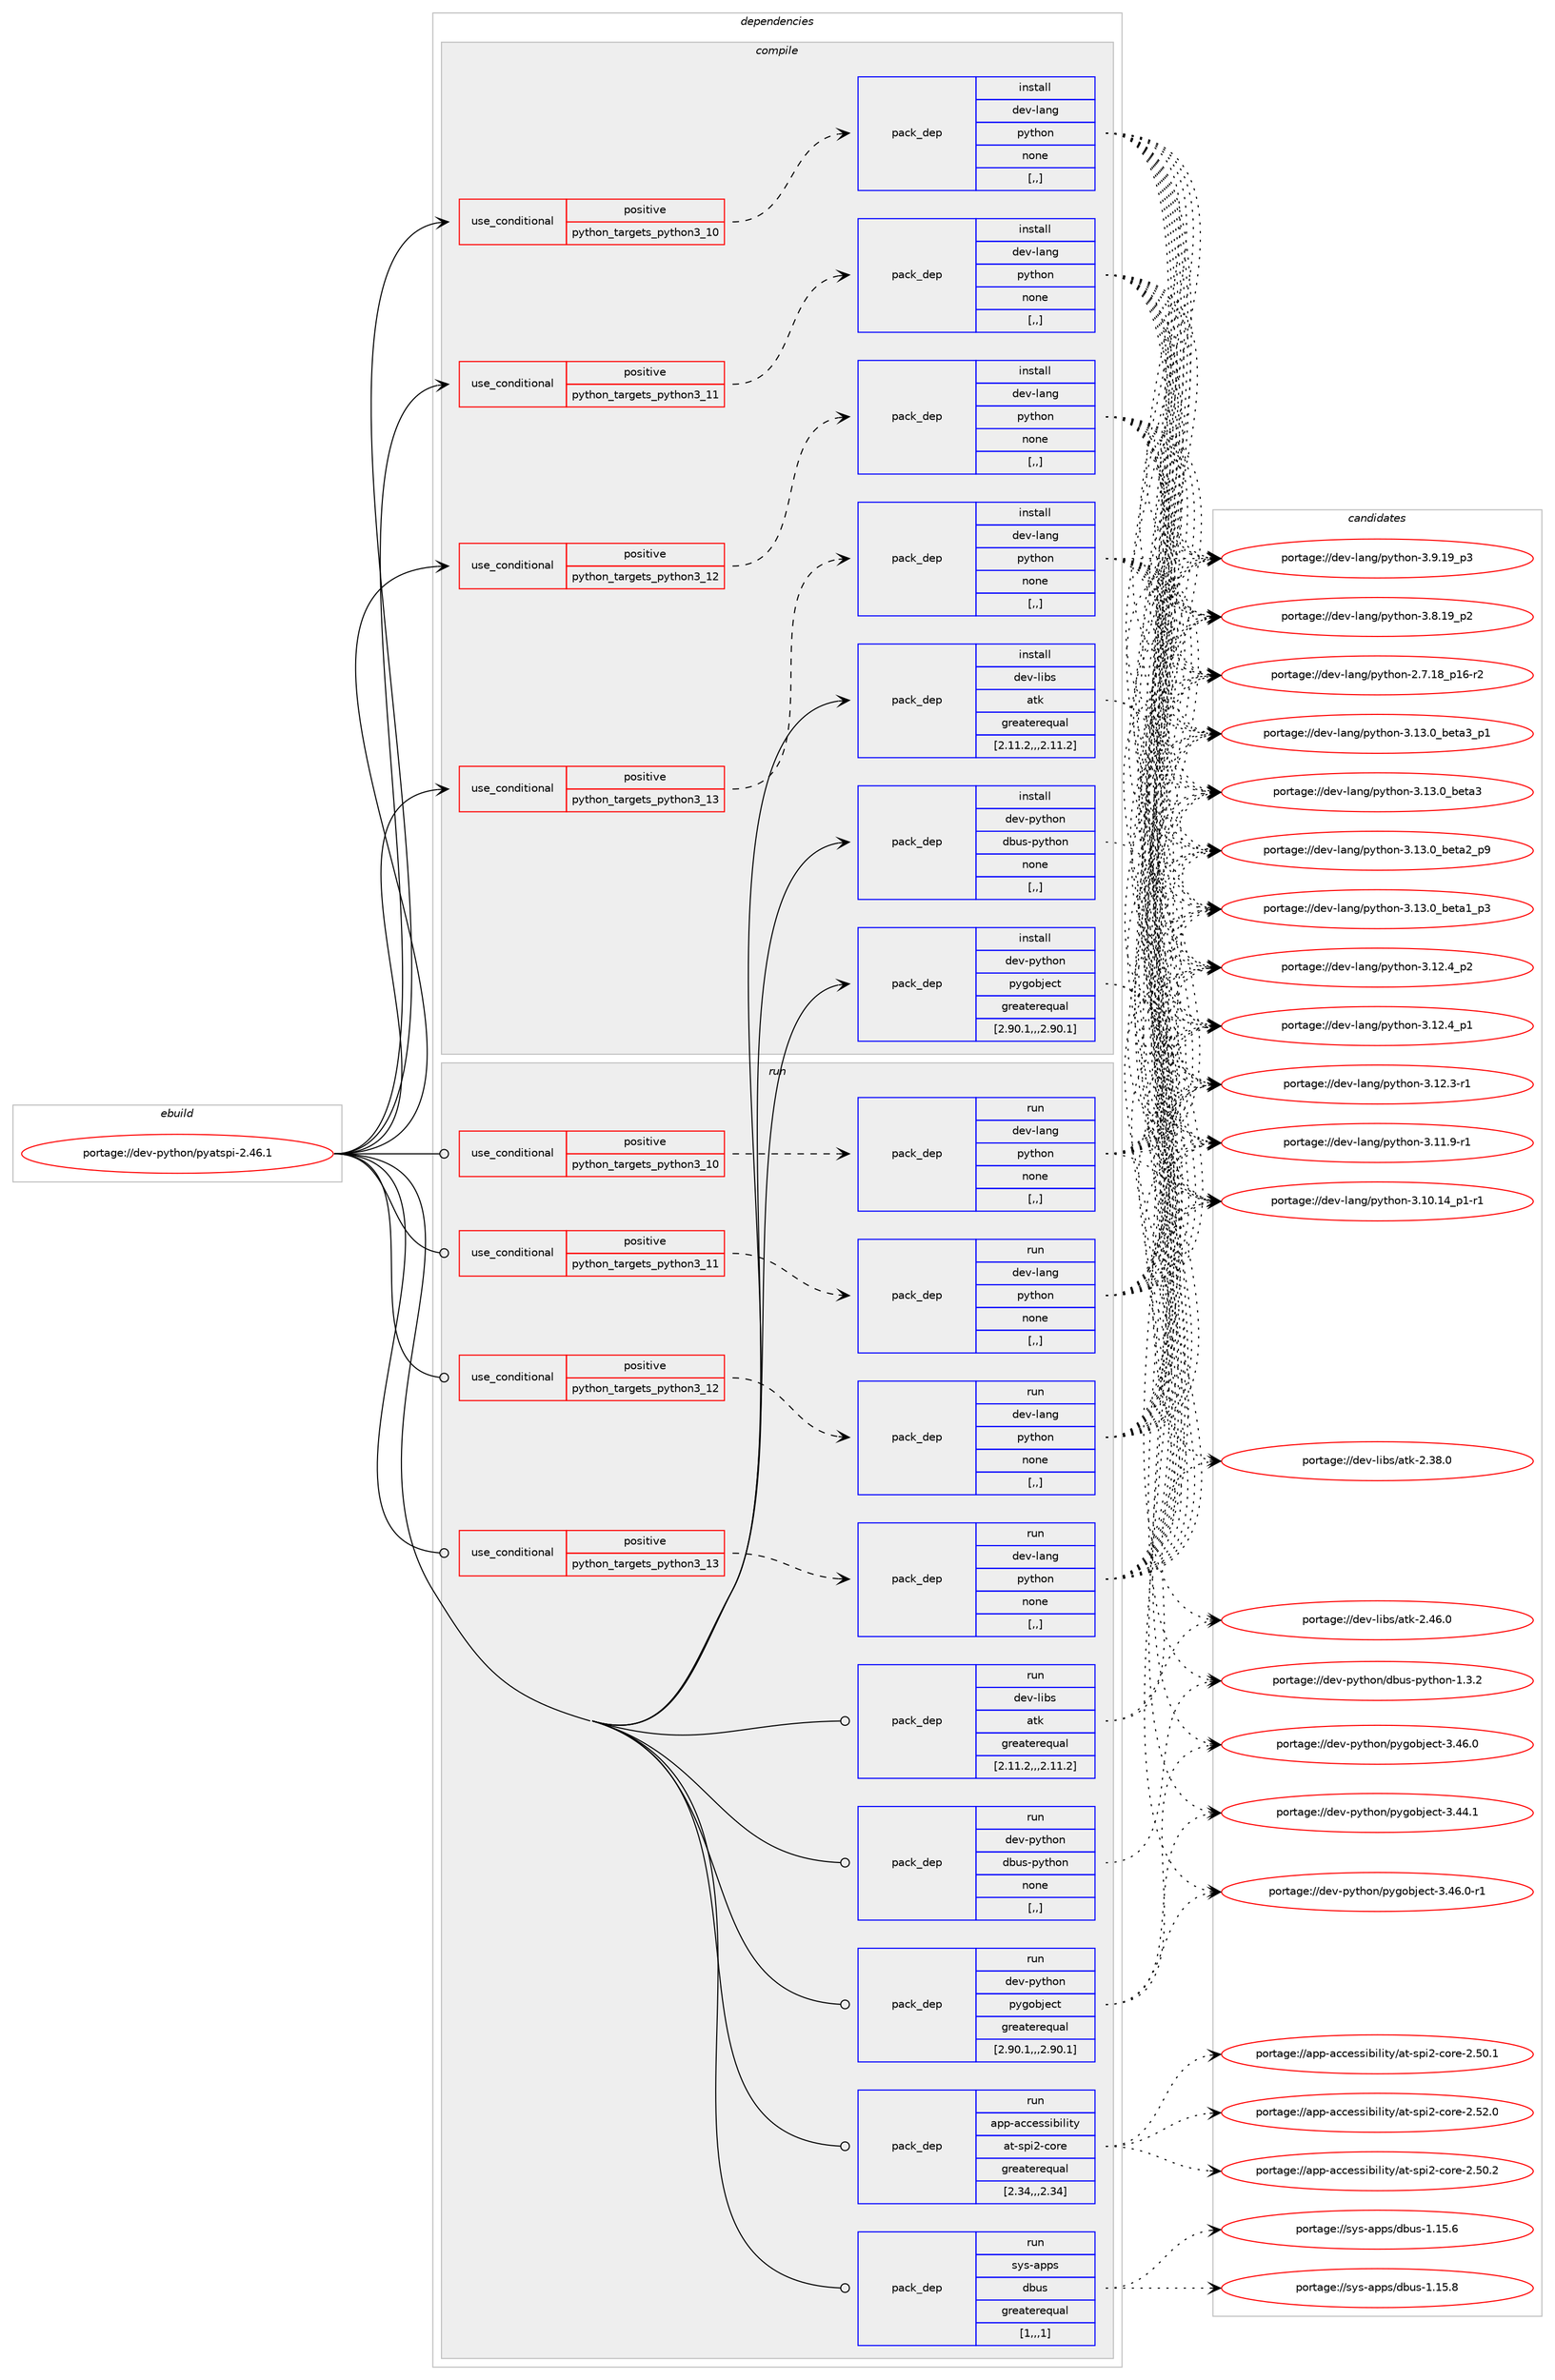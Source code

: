 digraph prolog {

# *************
# Graph options
# *************

newrank=true;
concentrate=true;
compound=true;
graph [rankdir=LR,fontname=Helvetica,fontsize=10,ranksep=1.5];#, ranksep=2.5, nodesep=0.2];
edge  [arrowhead=vee];
node  [fontname=Helvetica,fontsize=10];

# **********
# The ebuild
# **********

subgraph cluster_leftcol {
color=gray;
label=<<i>ebuild</i>>;
id [label="portage://dev-python/pyatspi-2.46.1", color=red, width=4, href="../dev-python/pyatspi-2.46.1.svg"];
}

# ****************
# The dependencies
# ****************

subgraph cluster_midcol {
color=gray;
label=<<i>dependencies</i>>;
subgraph cluster_compile {
fillcolor="#eeeeee";
style=filled;
label=<<i>compile</i>>;
subgraph cond36466 {
dependency155416 [label=<<TABLE BORDER="0" CELLBORDER="1" CELLSPACING="0" CELLPADDING="4"><TR><TD ROWSPAN="3" CELLPADDING="10">use_conditional</TD></TR><TR><TD>positive</TD></TR><TR><TD>python_targets_python3_10</TD></TR></TABLE>>, shape=none, color=red];
subgraph pack117699 {
dependency155417 [label=<<TABLE BORDER="0" CELLBORDER="1" CELLSPACING="0" CELLPADDING="4" WIDTH="220"><TR><TD ROWSPAN="6" CELLPADDING="30">pack_dep</TD></TR><TR><TD WIDTH="110">install</TD></TR><TR><TD>dev-lang</TD></TR><TR><TD>python</TD></TR><TR><TD>none</TD></TR><TR><TD>[,,]</TD></TR></TABLE>>, shape=none, color=blue];
}
dependency155416:e -> dependency155417:w [weight=20,style="dashed",arrowhead="vee"];
}
id:e -> dependency155416:w [weight=20,style="solid",arrowhead="vee"];
subgraph cond36467 {
dependency155418 [label=<<TABLE BORDER="0" CELLBORDER="1" CELLSPACING="0" CELLPADDING="4"><TR><TD ROWSPAN="3" CELLPADDING="10">use_conditional</TD></TR><TR><TD>positive</TD></TR><TR><TD>python_targets_python3_11</TD></TR></TABLE>>, shape=none, color=red];
subgraph pack117700 {
dependency155419 [label=<<TABLE BORDER="0" CELLBORDER="1" CELLSPACING="0" CELLPADDING="4" WIDTH="220"><TR><TD ROWSPAN="6" CELLPADDING="30">pack_dep</TD></TR><TR><TD WIDTH="110">install</TD></TR><TR><TD>dev-lang</TD></TR><TR><TD>python</TD></TR><TR><TD>none</TD></TR><TR><TD>[,,]</TD></TR></TABLE>>, shape=none, color=blue];
}
dependency155418:e -> dependency155419:w [weight=20,style="dashed",arrowhead="vee"];
}
id:e -> dependency155418:w [weight=20,style="solid",arrowhead="vee"];
subgraph cond36468 {
dependency155420 [label=<<TABLE BORDER="0" CELLBORDER="1" CELLSPACING="0" CELLPADDING="4"><TR><TD ROWSPAN="3" CELLPADDING="10">use_conditional</TD></TR><TR><TD>positive</TD></TR><TR><TD>python_targets_python3_12</TD></TR></TABLE>>, shape=none, color=red];
subgraph pack117701 {
dependency155421 [label=<<TABLE BORDER="0" CELLBORDER="1" CELLSPACING="0" CELLPADDING="4" WIDTH="220"><TR><TD ROWSPAN="6" CELLPADDING="30">pack_dep</TD></TR><TR><TD WIDTH="110">install</TD></TR><TR><TD>dev-lang</TD></TR><TR><TD>python</TD></TR><TR><TD>none</TD></TR><TR><TD>[,,]</TD></TR></TABLE>>, shape=none, color=blue];
}
dependency155420:e -> dependency155421:w [weight=20,style="dashed",arrowhead="vee"];
}
id:e -> dependency155420:w [weight=20,style="solid",arrowhead="vee"];
subgraph cond36469 {
dependency155422 [label=<<TABLE BORDER="0" CELLBORDER="1" CELLSPACING="0" CELLPADDING="4"><TR><TD ROWSPAN="3" CELLPADDING="10">use_conditional</TD></TR><TR><TD>positive</TD></TR><TR><TD>python_targets_python3_13</TD></TR></TABLE>>, shape=none, color=red];
subgraph pack117702 {
dependency155423 [label=<<TABLE BORDER="0" CELLBORDER="1" CELLSPACING="0" CELLPADDING="4" WIDTH="220"><TR><TD ROWSPAN="6" CELLPADDING="30">pack_dep</TD></TR><TR><TD WIDTH="110">install</TD></TR><TR><TD>dev-lang</TD></TR><TR><TD>python</TD></TR><TR><TD>none</TD></TR><TR><TD>[,,]</TD></TR></TABLE>>, shape=none, color=blue];
}
dependency155422:e -> dependency155423:w [weight=20,style="dashed",arrowhead="vee"];
}
id:e -> dependency155422:w [weight=20,style="solid",arrowhead="vee"];
subgraph pack117703 {
dependency155424 [label=<<TABLE BORDER="0" CELLBORDER="1" CELLSPACING="0" CELLPADDING="4" WIDTH="220"><TR><TD ROWSPAN="6" CELLPADDING="30">pack_dep</TD></TR><TR><TD WIDTH="110">install</TD></TR><TR><TD>dev-libs</TD></TR><TR><TD>atk</TD></TR><TR><TD>greaterequal</TD></TR><TR><TD>[2.11.2,,,2.11.2]</TD></TR></TABLE>>, shape=none, color=blue];
}
id:e -> dependency155424:w [weight=20,style="solid",arrowhead="vee"];
subgraph pack117704 {
dependency155425 [label=<<TABLE BORDER="0" CELLBORDER="1" CELLSPACING="0" CELLPADDING="4" WIDTH="220"><TR><TD ROWSPAN="6" CELLPADDING="30">pack_dep</TD></TR><TR><TD WIDTH="110">install</TD></TR><TR><TD>dev-python</TD></TR><TR><TD>dbus-python</TD></TR><TR><TD>none</TD></TR><TR><TD>[,,]</TD></TR></TABLE>>, shape=none, color=blue];
}
id:e -> dependency155425:w [weight=20,style="solid",arrowhead="vee"];
subgraph pack117705 {
dependency155426 [label=<<TABLE BORDER="0" CELLBORDER="1" CELLSPACING="0" CELLPADDING="4" WIDTH="220"><TR><TD ROWSPAN="6" CELLPADDING="30">pack_dep</TD></TR><TR><TD WIDTH="110">install</TD></TR><TR><TD>dev-python</TD></TR><TR><TD>pygobject</TD></TR><TR><TD>greaterequal</TD></TR><TR><TD>[2.90.1,,,2.90.1]</TD></TR></TABLE>>, shape=none, color=blue];
}
id:e -> dependency155426:w [weight=20,style="solid",arrowhead="vee"];
}
subgraph cluster_compileandrun {
fillcolor="#eeeeee";
style=filled;
label=<<i>compile and run</i>>;
}
subgraph cluster_run {
fillcolor="#eeeeee";
style=filled;
label=<<i>run</i>>;
subgraph cond36470 {
dependency155427 [label=<<TABLE BORDER="0" CELLBORDER="1" CELLSPACING="0" CELLPADDING="4"><TR><TD ROWSPAN="3" CELLPADDING="10">use_conditional</TD></TR><TR><TD>positive</TD></TR><TR><TD>python_targets_python3_10</TD></TR></TABLE>>, shape=none, color=red];
subgraph pack117706 {
dependency155428 [label=<<TABLE BORDER="0" CELLBORDER="1" CELLSPACING="0" CELLPADDING="4" WIDTH="220"><TR><TD ROWSPAN="6" CELLPADDING="30">pack_dep</TD></TR><TR><TD WIDTH="110">run</TD></TR><TR><TD>dev-lang</TD></TR><TR><TD>python</TD></TR><TR><TD>none</TD></TR><TR><TD>[,,]</TD></TR></TABLE>>, shape=none, color=blue];
}
dependency155427:e -> dependency155428:w [weight=20,style="dashed",arrowhead="vee"];
}
id:e -> dependency155427:w [weight=20,style="solid",arrowhead="odot"];
subgraph cond36471 {
dependency155429 [label=<<TABLE BORDER="0" CELLBORDER="1" CELLSPACING="0" CELLPADDING="4"><TR><TD ROWSPAN="3" CELLPADDING="10">use_conditional</TD></TR><TR><TD>positive</TD></TR><TR><TD>python_targets_python3_11</TD></TR></TABLE>>, shape=none, color=red];
subgraph pack117707 {
dependency155430 [label=<<TABLE BORDER="0" CELLBORDER="1" CELLSPACING="0" CELLPADDING="4" WIDTH="220"><TR><TD ROWSPAN="6" CELLPADDING="30">pack_dep</TD></TR><TR><TD WIDTH="110">run</TD></TR><TR><TD>dev-lang</TD></TR><TR><TD>python</TD></TR><TR><TD>none</TD></TR><TR><TD>[,,]</TD></TR></TABLE>>, shape=none, color=blue];
}
dependency155429:e -> dependency155430:w [weight=20,style="dashed",arrowhead="vee"];
}
id:e -> dependency155429:w [weight=20,style="solid",arrowhead="odot"];
subgraph cond36472 {
dependency155431 [label=<<TABLE BORDER="0" CELLBORDER="1" CELLSPACING="0" CELLPADDING="4"><TR><TD ROWSPAN="3" CELLPADDING="10">use_conditional</TD></TR><TR><TD>positive</TD></TR><TR><TD>python_targets_python3_12</TD></TR></TABLE>>, shape=none, color=red];
subgraph pack117708 {
dependency155432 [label=<<TABLE BORDER="0" CELLBORDER="1" CELLSPACING="0" CELLPADDING="4" WIDTH="220"><TR><TD ROWSPAN="6" CELLPADDING="30">pack_dep</TD></TR><TR><TD WIDTH="110">run</TD></TR><TR><TD>dev-lang</TD></TR><TR><TD>python</TD></TR><TR><TD>none</TD></TR><TR><TD>[,,]</TD></TR></TABLE>>, shape=none, color=blue];
}
dependency155431:e -> dependency155432:w [weight=20,style="dashed",arrowhead="vee"];
}
id:e -> dependency155431:w [weight=20,style="solid",arrowhead="odot"];
subgraph cond36473 {
dependency155433 [label=<<TABLE BORDER="0" CELLBORDER="1" CELLSPACING="0" CELLPADDING="4"><TR><TD ROWSPAN="3" CELLPADDING="10">use_conditional</TD></TR><TR><TD>positive</TD></TR><TR><TD>python_targets_python3_13</TD></TR></TABLE>>, shape=none, color=red];
subgraph pack117709 {
dependency155434 [label=<<TABLE BORDER="0" CELLBORDER="1" CELLSPACING="0" CELLPADDING="4" WIDTH="220"><TR><TD ROWSPAN="6" CELLPADDING="30">pack_dep</TD></TR><TR><TD WIDTH="110">run</TD></TR><TR><TD>dev-lang</TD></TR><TR><TD>python</TD></TR><TR><TD>none</TD></TR><TR><TD>[,,]</TD></TR></TABLE>>, shape=none, color=blue];
}
dependency155433:e -> dependency155434:w [weight=20,style="dashed",arrowhead="vee"];
}
id:e -> dependency155433:w [weight=20,style="solid",arrowhead="odot"];
subgraph pack117710 {
dependency155435 [label=<<TABLE BORDER="0" CELLBORDER="1" CELLSPACING="0" CELLPADDING="4" WIDTH="220"><TR><TD ROWSPAN="6" CELLPADDING="30">pack_dep</TD></TR><TR><TD WIDTH="110">run</TD></TR><TR><TD>app-accessibility</TD></TR><TR><TD>at-spi2-core</TD></TR><TR><TD>greaterequal</TD></TR><TR><TD>[2.34,,,2.34]</TD></TR></TABLE>>, shape=none, color=blue];
}
id:e -> dependency155435:w [weight=20,style="solid",arrowhead="odot"];
subgraph pack117711 {
dependency155436 [label=<<TABLE BORDER="0" CELLBORDER="1" CELLSPACING="0" CELLPADDING="4" WIDTH="220"><TR><TD ROWSPAN="6" CELLPADDING="30">pack_dep</TD></TR><TR><TD WIDTH="110">run</TD></TR><TR><TD>dev-libs</TD></TR><TR><TD>atk</TD></TR><TR><TD>greaterequal</TD></TR><TR><TD>[2.11.2,,,2.11.2]</TD></TR></TABLE>>, shape=none, color=blue];
}
id:e -> dependency155436:w [weight=20,style="solid",arrowhead="odot"];
subgraph pack117712 {
dependency155437 [label=<<TABLE BORDER="0" CELLBORDER="1" CELLSPACING="0" CELLPADDING="4" WIDTH="220"><TR><TD ROWSPAN="6" CELLPADDING="30">pack_dep</TD></TR><TR><TD WIDTH="110">run</TD></TR><TR><TD>dev-python</TD></TR><TR><TD>dbus-python</TD></TR><TR><TD>none</TD></TR><TR><TD>[,,]</TD></TR></TABLE>>, shape=none, color=blue];
}
id:e -> dependency155437:w [weight=20,style="solid",arrowhead="odot"];
subgraph pack117713 {
dependency155438 [label=<<TABLE BORDER="0" CELLBORDER="1" CELLSPACING="0" CELLPADDING="4" WIDTH="220"><TR><TD ROWSPAN="6" CELLPADDING="30">pack_dep</TD></TR><TR><TD WIDTH="110">run</TD></TR><TR><TD>dev-python</TD></TR><TR><TD>pygobject</TD></TR><TR><TD>greaterequal</TD></TR><TR><TD>[2.90.1,,,2.90.1]</TD></TR></TABLE>>, shape=none, color=blue];
}
id:e -> dependency155438:w [weight=20,style="solid",arrowhead="odot"];
subgraph pack117714 {
dependency155439 [label=<<TABLE BORDER="0" CELLBORDER="1" CELLSPACING="0" CELLPADDING="4" WIDTH="220"><TR><TD ROWSPAN="6" CELLPADDING="30">pack_dep</TD></TR><TR><TD WIDTH="110">run</TD></TR><TR><TD>sys-apps</TD></TR><TR><TD>dbus</TD></TR><TR><TD>greaterequal</TD></TR><TR><TD>[1,,,1]</TD></TR></TABLE>>, shape=none, color=blue];
}
id:e -> dependency155439:w [weight=20,style="solid",arrowhead="odot"];
}
}

# **************
# The candidates
# **************

subgraph cluster_choices {
rank=same;
color=gray;
label=<<i>candidates</i>>;

subgraph choice117699 {
color=black;
nodesep=1;
choice10010111845108971101034711212111610411111045514649514648959810111697519511249 [label="portage://dev-lang/python-3.13.0_beta3_p1", color=red, width=4,href="../dev-lang/python-3.13.0_beta3_p1.svg"];
choice1001011184510897110103471121211161041111104551464951464895981011169751 [label="portage://dev-lang/python-3.13.0_beta3", color=red, width=4,href="../dev-lang/python-3.13.0_beta3.svg"];
choice10010111845108971101034711212111610411111045514649514648959810111697509511257 [label="portage://dev-lang/python-3.13.0_beta2_p9", color=red, width=4,href="../dev-lang/python-3.13.0_beta2_p9.svg"];
choice10010111845108971101034711212111610411111045514649514648959810111697499511251 [label="portage://dev-lang/python-3.13.0_beta1_p3", color=red, width=4,href="../dev-lang/python-3.13.0_beta1_p3.svg"];
choice100101118451089711010347112121116104111110455146495046529511250 [label="portage://dev-lang/python-3.12.4_p2", color=red, width=4,href="../dev-lang/python-3.12.4_p2.svg"];
choice100101118451089711010347112121116104111110455146495046529511249 [label="portage://dev-lang/python-3.12.4_p1", color=red, width=4,href="../dev-lang/python-3.12.4_p1.svg"];
choice100101118451089711010347112121116104111110455146495046514511449 [label="portage://dev-lang/python-3.12.3-r1", color=red, width=4,href="../dev-lang/python-3.12.3-r1.svg"];
choice100101118451089711010347112121116104111110455146494946574511449 [label="portage://dev-lang/python-3.11.9-r1", color=red, width=4,href="../dev-lang/python-3.11.9-r1.svg"];
choice100101118451089711010347112121116104111110455146494846495295112494511449 [label="portage://dev-lang/python-3.10.14_p1-r1", color=red, width=4,href="../dev-lang/python-3.10.14_p1-r1.svg"];
choice100101118451089711010347112121116104111110455146574649579511251 [label="portage://dev-lang/python-3.9.19_p3", color=red, width=4,href="../dev-lang/python-3.9.19_p3.svg"];
choice100101118451089711010347112121116104111110455146564649579511250 [label="portage://dev-lang/python-3.8.19_p2", color=red, width=4,href="../dev-lang/python-3.8.19_p2.svg"];
choice100101118451089711010347112121116104111110455046554649569511249544511450 [label="portage://dev-lang/python-2.7.18_p16-r2", color=red, width=4,href="../dev-lang/python-2.7.18_p16-r2.svg"];
dependency155417:e -> choice10010111845108971101034711212111610411111045514649514648959810111697519511249:w [style=dotted,weight="100"];
dependency155417:e -> choice1001011184510897110103471121211161041111104551464951464895981011169751:w [style=dotted,weight="100"];
dependency155417:e -> choice10010111845108971101034711212111610411111045514649514648959810111697509511257:w [style=dotted,weight="100"];
dependency155417:e -> choice10010111845108971101034711212111610411111045514649514648959810111697499511251:w [style=dotted,weight="100"];
dependency155417:e -> choice100101118451089711010347112121116104111110455146495046529511250:w [style=dotted,weight="100"];
dependency155417:e -> choice100101118451089711010347112121116104111110455146495046529511249:w [style=dotted,weight="100"];
dependency155417:e -> choice100101118451089711010347112121116104111110455146495046514511449:w [style=dotted,weight="100"];
dependency155417:e -> choice100101118451089711010347112121116104111110455146494946574511449:w [style=dotted,weight="100"];
dependency155417:e -> choice100101118451089711010347112121116104111110455146494846495295112494511449:w [style=dotted,weight="100"];
dependency155417:e -> choice100101118451089711010347112121116104111110455146574649579511251:w [style=dotted,weight="100"];
dependency155417:e -> choice100101118451089711010347112121116104111110455146564649579511250:w [style=dotted,weight="100"];
dependency155417:e -> choice100101118451089711010347112121116104111110455046554649569511249544511450:w [style=dotted,weight="100"];
}
subgraph choice117700 {
color=black;
nodesep=1;
choice10010111845108971101034711212111610411111045514649514648959810111697519511249 [label="portage://dev-lang/python-3.13.0_beta3_p1", color=red, width=4,href="../dev-lang/python-3.13.0_beta3_p1.svg"];
choice1001011184510897110103471121211161041111104551464951464895981011169751 [label="portage://dev-lang/python-3.13.0_beta3", color=red, width=4,href="../dev-lang/python-3.13.0_beta3.svg"];
choice10010111845108971101034711212111610411111045514649514648959810111697509511257 [label="portage://dev-lang/python-3.13.0_beta2_p9", color=red, width=4,href="../dev-lang/python-3.13.0_beta2_p9.svg"];
choice10010111845108971101034711212111610411111045514649514648959810111697499511251 [label="portage://dev-lang/python-3.13.0_beta1_p3", color=red, width=4,href="../dev-lang/python-3.13.0_beta1_p3.svg"];
choice100101118451089711010347112121116104111110455146495046529511250 [label="portage://dev-lang/python-3.12.4_p2", color=red, width=4,href="../dev-lang/python-3.12.4_p2.svg"];
choice100101118451089711010347112121116104111110455146495046529511249 [label="portage://dev-lang/python-3.12.4_p1", color=red, width=4,href="../dev-lang/python-3.12.4_p1.svg"];
choice100101118451089711010347112121116104111110455146495046514511449 [label="portage://dev-lang/python-3.12.3-r1", color=red, width=4,href="../dev-lang/python-3.12.3-r1.svg"];
choice100101118451089711010347112121116104111110455146494946574511449 [label="portage://dev-lang/python-3.11.9-r1", color=red, width=4,href="../dev-lang/python-3.11.9-r1.svg"];
choice100101118451089711010347112121116104111110455146494846495295112494511449 [label="portage://dev-lang/python-3.10.14_p1-r1", color=red, width=4,href="../dev-lang/python-3.10.14_p1-r1.svg"];
choice100101118451089711010347112121116104111110455146574649579511251 [label="portage://dev-lang/python-3.9.19_p3", color=red, width=4,href="../dev-lang/python-3.9.19_p3.svg"];
choice100101118451089711010347112121116104111110455146564649579511250 [label="portage://dev-lang/python-3.8.19_p2", color=red, width=4,href="../dev-lang/python-3.8.19_p2.svg"];
choice100101118451089711010347112121116104111110455046554649569511249544511450 [label="portage://dev-lang/python-2.7.18_p16-r2", color=red, width=4,href="../dev-lang/python-2.7.18_p16-r2.svg"];
dependency155419:e -> choice10010111845108971101034711212111610411111045514649514648959810111697519511249:w [style=dotted,weight="100"];
dependency155419:e -> choice1001011184510897110103471121211161041111104551464951464895981011169751:w [style=dotted,weight="100"];
dependency155419:e -> choice10010111845108971101034711212111610411111045514649514648959810111697509511257:w [style=dotted,weight="100"];
dependency155419:e -> choice10010111845108971101034711212111610411111045514649514648959810111697499511251:w [style=dotted,weight="100"];
dependency155419:e -> choice100101118451089711010347112121116104111110455146495046529511250:w [style=dotted,weight="100"];
dependency155419:e -> choice100101118451089711010347112121116104111110455146495046529511249:w [style=dotted,weight="100"];
dependency155419:e -> choice100101118451089711010347112121116104111110455146495046514511449:w [style=dotted,weight="100"];
dependency155419:e -> choice100101118451089711010347112121116104111110455146494946574511449:w [style=dotted,weight="100"];
dependency155419:e -> choice100101118451089711010347112121116104111110455146494846495295112494511449:w [style=dotted,weight="100"];
dependency155419:e -> choice100101118451089711010347112121116104111110455146574649579511251:w [style=dotted,weight="100"];
dependency155419:e -> choice100101118451089711010347112121116104111110455146564649579511250:w [style=dotted,weight="100"];
dependency155419:e -> choice100101118451089711010347112121116104111110455046554649569511249544511450:w [style=dotted,weight="100"];
}
subgraph choice117701 {
color=black;
nodesep=1;
choice10010111845108971101034711212111610411111045514649514648959810111697519511249 [label="portage://dev-lang/python-3.13.0_beta3_p1", color=red, width=4,href="../dev-lang/python-3.13.0_beta3_p1.svg"];
choice1001011184510897110103471121211161041111104551464951464895981011169751 [label="portage://dev-lang/python-3.13.0_beta3", color=red, width=4,href="../dev-lang/python-3.13.0_beta3.svg"];
choice10010111845108971101034711212111610411111045514649514648959810111697509511257 [label="portage://dev-lang/python-3.13.0_beta2_p9", color=red, width=4,href="../dev-lang/python-3.13.0_beta2_p9.svg"];
choice10010111845108971101034711212111610411111045514649514648959810111697499511251 [label="portage://dev-lang/python-3.13.0_beta1_p3", color=red, width=4,href="../dev-lang/python-3.13.0_beta1_p3.svg"];
choice100101118451089711010347112121116104111110455146495046529511250 [label="portage://dev-lang/python-3.12.4_p2", color=red, width=4,href="../dev-lang/python-3.12.4_p2.svg"];
choice100101118451089711010347112121116104111110455146495046529511249 [label="portage://dev-lang/python-3.12.4_p1", color=red, width=4,href="../dev-lang/python-3.12.4_p1.svg"];
choice100101118451089711010347112121116104111110455146495046514511449 [label="portage://dev-lang/python-3.12.3-r1", color=red, width=4,href="../dev-lang/python-3.12.3-r1.svg"];
choice100101118451089711010347112121116104111110455146494946574511449 [label="portage://dev-lang/python-3.11.9-r1", color=red, width=4,href="../dev-lang/python-3.11.9-r1.svg"];
choice100101118451089711010347112121116104111110455146494846495295112494511449 [label="portage://dev-lang/python-3.10.14_p1-r1", color=red, width=4,href="../dev-lang/python-3.10.14_p1-r1.svg"];
choice100101118451089711010347112121116104111110455146574649579511251 [label="portage://dev-lang/python-3.9.19_p3", color=red, width=4,href="../dev-lang/python-3.9.19_p3.svg"];
choice100101118451089711010347112121116104111110455146564649579511250 [label="portage://dev-lang/python-3.8.19_p2", color=red, width=4,href="../dev-lang/python-3.8.19_p2.svg"];
choice100101118451089711010347112121116104111110455046554649569511249544511450 [label="portage://dev-lang/python-2.7.18_p16-r2", color=red, width=4,href="../dev-lang/python-2.7.18_p16-r2.svg"];
dependency155421:e -> choice10010111845108971101034711212111610411111045514649514648959810111697519511249:w [style=dotted,weight="100"];
dependency155421:e -> choice1001011184510897110103471121211161041111104551464951464895981011169751:w [style=dotted,weight="100"];
dependency155421:e -> choice10010111845108971101034711212111610411111045514649514648959810111697509511257:w [style=dotted,weight="100"];
dependency155421:e -> choice10010111845108971101034711212111610411111045514649514648959810111697499511251:w [style=dotted,weight="100"];
dependency155421:e -> choice100101118451089711010347112121116104111110455146495046529511250:w [style=dotted,weight="100"];
dependency155421:e -> choice100101118451089711010347112121116104111110455146495046529511249:w [style=dotted,weight="100"];
dependency155421:e -> choice100101118451089711010347112121116104111110455146495046514511449:w [style=dotted,weight="100"];
dependency155421:e -> choice100101118451089711010347112121116104111110455146494946574511449:w [style=dotted,weight="100"];
dependency155421:e -> choice100101118451089711010347112121116104111110455146494846495295112494511449:w [style=dotted,weight="100"];
dependency155421:e -> choice100101118451089711010347112121116104111110455146574649579511251:w [style=dotted,weight="100"];
dependency155421:e -> choice100101118451089711010347112121116104111110455146564649579511250:w [style=dotted,weight="100"];
dependency155421:e -> choice100101118451089711010347112121116104111110455046554649569511249544511450:w [style=dotted,weight="100"];
}
subgraph choice117702 {
color=black;
nodesep=1;
choice10010111845108971101034711212111610411111045514649514648959810111697519511249 [label="portage://dev-lang/python-3.13.0_beta3_p1", color=red, width=4,href="../dev-lang/python-3.13.0_beta3_p1.svg"];
choice1001011184510897110103471121211161041111104551464951464895981011169751 [label="portage://dev-lang/python-3.13.0_beta3", color=red, width=4,href="../dev-lang/python-3.13.0_beta3.svg"];
choice10010111845108971101034711212111610411111045514649514648959810111697509511257 [label="portage://dev-lang/python-3.13.0_beta2_p9", color=red, width=4,href="../dev-lang/python-3.13.0_beta2_p9.svg"];
choice10010111845108971101034711212111610411111045514649514648959810111697499511251 [label="portage://dev-lang/python-3.13.0_beta1_p3", color=red, width=4,href="../dev-lang/python-3.13.0_beta1_p3.svg"];
choice100101118451089711010347112121116104111110455146495046529511250 [label="portage://dev-lang/python-3.12.4_p2", color=red, width=4,href="../dev-lang/python-3.12.4_p2.svg"];
choice100101118451089711010347112121116104111110455146495046529511249 [label="portage://dev-lang/python-3.12.4_p1", color=red, width=4,href="../dev-lang/python-3.12.4_p1.svg"];
choice100101118451089711010347112121116104111110455146495046514511449 [label="portage://dev-lang/python-3.12.3-r1", color=red, width=4,href="../dev-lang/python-3.12.3-r1.svg"];
choice100101118451089711010347112121116104111110455146494946574511449 [label="portage://dev-lang/python-3.11.9-r1", color=red, width=4,href="../dev-lang/python-3.11.9-r1.svg"];
choice100101118451089711010347112121116104111110455146494846495295112494511449 [label="portage://dev-lang/python-3.10.14_p1-r1", color=red, width=4,href="../dev-lang/python-3.10.14_p1-r1.svg"];
choice100101118451089711010347112121116104111110455146574649579511251 [label="portage://dev-lang/python-3.9.19_p3", color=red, width=4,href="../dev-lang/python-3.9.19_p3.svg"];
choice100101118451089711010347112121116104111110455146564649579511250 [label="portage://dev-lang/python-3.8.19_p2", color=red, width=4,href="../dev-lang/python-3.8.19_p2.svg"];
choice100101118451089711010347112121116104111110455046554649569511249544511450 [label="portage://dev-lang/python-2.7.18_p16-r2", color=red, width=4,href="../dev-lang/python-2.7.18_p16-r2.svg"];
dependency155423:e -> choice10010111845108971101034711212111610411111045514649514648959810111697519511249:w [style=dotted,weight="100"];
dependency155423:e -> choice1001011184510897110103471121211161041111104551464951464895981011169751:w [style=dotted,weight="100"];
dependency155423:e -> choice10010111845108971101034711212111610411111045514649514648959810111697509511257:w [style=dotted,weight="100"];
dependency155423:e -> choice10010111845108971101034711212111610411111045514649514648959810111697499511251:w [style=dotted,weight="100"];
dependency155423:e -> choice100101118451089711010347112121116104111110455146495046529511250:w [style=dotted,weight="100"];
dependency155423:e -> choice100101118451089711010347112121116104111110455146495046529511249:w [style=dotted,weight="100"];
dependency155423:e -> choice100101118451089711010347112121116104111110455146495046514511449:w [style=dotted,weight="100"];
dependency155423:e -> choice100101118451089711010347112121116104111110455146494946574511449:w [style=dotted,weight="100"];
dependency155423:e -> choice100101118451089711010347112121116104111110455146494846495295112494511449:w [style=dotted,weight="100"];
dependency155423:e -> choice100101118451089711010347112121116104111110455146574649579511251:w [style=dotted,weight="100"];
dependency155423:e -> choice100101118451089711010347112121116104111110455146564649579511250:w [style=dotted,weight="100"];
dependency155423:e -> choice100101118451089711010347112121116104111110455046554649569511249544511450:w [style=dotted,weight="100"];
}
subgraph choice117703 {
color=black;
nodesep=1;
choice1001011184510810598115479711610745504652544648 [label="portage://dev-libs/atk-2.46.0", color=red, width=4,href="../dev-libs/atk-2.46.0.svg"];
choice1001011184510810598115479711610745504651564648 [label="portage://dev-libs/atk-2.38.0", color=red, width=4,href="../dev-libs/atk-2.38.0.svg"];
dependency155424:e -> choice1001011184510810598115479711610745504652544648:w [style=dotted,weight="100"];
dependency155424:e -> choice1001011184510810598115479711610745504651564648:w [style=dotted,weight="100"];
}
subgraph choice117704 {
color=black;
nodesep=1;
choice10010111845112121116104111110471009811711545112121116104111110454946514650 [label="portage://dev-python/dbus-python-1.3.2", color=red, width=4,href="../dev-python/dbus-python-1.3.2.svg"];
dependency155425:e -> choice10010111845112121116104111110471009811711545112121116104111110454946514650:w [style=dotted,weight="100"];
}
subgraph choice117705 {
color=black;
nodesep=1;
choice10010111845112121116104111110471121211031119810610199116455146525446484511449 [label="portage://dev-python/pygobject-3.46.0-r1", color=red, width=4,href="../dev-python/pygobject-3.46.0-r1.svg"];
choice1001011184511212111610411111047112121103111981061019911645514652544648 [label="portage://dev-python/pygobject-3.46.0", color=red, width=4,href="../dev-python/pygobject-3.46.0.svg"];
choice1001011184511212111610411111047112121103111981061019911645514652524649 [label="portage://dev-python/pygobject-3.44.1", color=red, width=4,href="../dev-python/pygobject-3.44.1.svg"];
dependency155426:e -> choice10010111845112121116104111110471121211031119810610199116455146525446484511449:w [style=dotted,weight="100"];
dependency155426:e -> choice1001011184511212111610411111047112121103111981061019911645514652544648:w [style=dotted,weight="100"];
dependency155426:e -> choice1001011184511212111610411111047112121103111981061019911645514652524649:w [style=dotted,weight="100"];
}
subgraph choice117706 {
color=black;
nodesep=1;
choice10010111845108971101034711212111610411111045514649514648959810111697519511249 [label="portage://dev-lang/python-3.13.0_beta3_p1", color=red, width=4,href="../dev-lang/python-3.13.0_beta3_p1.svg"];
choice1001011184510897110103471121211161041111104551464951464895981011169751 [label="portage://dev-lang/python-3.13.0_beta3", color=red, width=4,href="../dev-lang/python-3.13.0_beta3.svg"];
choice10010111845108971101034711212111610411111045514649514648959810111697509511257 [label="portage://dev-lang/python-3.13.0_beta2_p9", color=red, width=4,href="../dev-lang/python-3.13.0_beta2_p9.svg"];
choice10010111845108971101034711212111610411111045514649514648959810111697499511251 [label="portage://dev-lang/python-3.13.0_beta1_p3", color=red, width=4,href="../dev-lang/python-3.13.0_beta1_p3.svg"];
choice100101118451089711010347112121116104111110455146495046529511250 [label="portage://dev-lang/python-3.12.4_p2", color=red, width=4,href="../dev-lang/python-3.12.4_p2.svg"];
choice100101118451089711010347112121116104111110455146495046529511249 [label="portage://dev-lang/python-3.12.4_p1", color=red, width=4,href="../dev-lang/python-3.12.4_p1.svg"];
choice100101118451089711010347112121116104111110455146495046514511449 [label="portage://dev-lang/python-3.12.3-r1", color=red, width=4,href="../dev-lang/python-3.12.3-r1.svg"];
choice100101118451089711010347112121116104111110455146494946574511449 [label="portage://dev-lang/python-3.11.9-r1", color=red, width=4,href="../dev-lang/python-3.11.9-r1.svg"];
choice100101118451089711010347112121116104111110455146494846495295112494511449 [label="portage://dev-lang/python-3.10.14_p1-r1", color=red, width=4,href="../dev-lang/python-3.10.14_p1-r1.svg"];
choice100101118451089711010347112121116104111110455146574649579511251 [label="portage://dev-lang/python-3.9.19_p3", color=red, width=4,href="../dev-lang/python-3.9.19_p3.svg"];
choice100101118451089711010347112121116104111110455146564649579511250 [label="portage://dev-lang/python-3.8.19_p2", color=red, width=4,href="../dev-lang/python-3.8.19_p2.svg"];
choice100101118451089711010347112121116104111110455046554649569511249544511450 [label="portage://dev-lang/python-2.7.18_p16-r2", color=red, width=4,href="../dev-lang/python-2.7.18_p16-r2.svg"];
dependency155428:e -> choice10010111845108971101034711212111610411111045514649514648959810111697519511249:w [style=dotted,weight="100"];
dependency155428:e -> choice1001011184510897110103471121211161041111104551464951464895981011169751:w [style=dotted,weight="100"];
dependency155428:e -> choice10010111845108971101034711212111610411111045514649514648959810111697509511257:w [style=dotted,weight="100"];
dependency155428:e -> choice10010111845108971101034711212111610411111045514649514648959810111697499511251:w [style=dotted,weight="100"];
dependency155428:e -> choice100101118451089711010347112121116104111110455146495046529511250:w [style=dotted,weight="100"];
dependency155428:e -> choice100101118451089711010347112121116104111110455146495046529511249:w [style=dotted,weight="100"];
dependency155428:e -> choice100101118451089711010347112121116104111110455146495046514511449:w [style=dotted,weight="100"];
dependency155428:e -> choice100101118451089711010347112121116104111110455146494946574511449:w [style=dotted,weight="100"];
dependency155428:e -> choice100101118451089711010347112121116104111110455146494846495295112494511449:w [style=dotted,weight="100"];
dependency155428:e -> choice100101118451089711010347112121116104111110455146574649579511251:w [style=dotted,weight="100"];
dependency155428:e -> choice100101118451089711010347112121116104111110455146564649579511250:w [style=dotted,weight="100"];
dependency155428:e -> choice100101118451089711010347112121116104111110455046554649569511249544511450:w [style=dotted,weight="100"];
}
subgraph choice117707 {
color=black;
nodesep=1;
choice10010111845108971101034711212111610411111045514649514648959810111697519511249 [label="portage://dev-lang/python-3.13.0_beta3_p1", color=red, width=4,href="../dev-lang/python-3.13.0_beta3_p1.svg"];
choice1001011184510897110103471121211161041111104551464951464895981011169751 [label="portage://dev-lang/python-3.13.0_beta3", color=red, width=4,href="../dev-lang/python-3.13.0_beta3.svg"];
choice10010111845108971101034711212111610411111045514649514648959810111697509511257 [label="portage://dev-lang/python-3.13.0_beta2_p9", color=red, width=4,href="../dev-lang/python-3.13.0_beta2_p9.svg"];
choice10010111845108971101034711212111610411111045514649514648959810111697499511251 [label="portage://dev-lang/python-3.13.0_beta1_p3", color=red, width=4,href="../dev-lang/python-3.13.0_beta1_p3.svg"];
choice100101118451089711010347112121116104111110455146495046529511250 [label="portage://dev-lang/python-3.12.4_p2", color=red, width=4,href="../dev-lang/python-3.12.4_p2.svg"];
choice100101118451089711010347112121116104111110455146495046529511249 [label="portage://dev-lang/python-3.12.4_p1", color=red, width=4,href="../dev-lang/python-3.12.4_p1.svg"];
choice100101118451089711010347112121116104111110455146495046514511449 [label="portage://dev-lang/python-3.12.3-r1", color=red, width=4,href="../dev-lang/python-3.12.3-r1.svg"];
choice100101118451089711010347112121116104111110455146494946574511449 [label="portage://dev-lang/python-3.11.9-r1", color=red, width=4,href="../dev-lang/python-3.11.9-r1.svg"];
choice100101118451089711010347112121116104111110455146494846495295112494511449 [label="portage://dev-lang/python-3.10.14_p1-r1", color=red, width=4,href="../dev-lang/python-3.10.14_p1-r1.svg"];
choice100101118451089711010347112121116104111110455146574649579511251 [label="portage://dev-lang/python-3.9.19_p3", color=red, width=4,href="../dev-lang/python-3.9.19_p3.svg"];
choice100101118451089711010347112121116104111110455146564649579511250 [label="portage://dev-lang/python-3.8.19_p2", color=red, width=4,href="../dev-lang/python-3.8.19_p2.svg"];
choice100101118451089711010347112121116104111110455046554649569511249544511450 [label="portage://dev-lang/python-2.7.18_p16-r2", color=red, width=4,href="../dev-lang/python-2.7.18_p16-r2.svg"];
dependency155430:e -> choice10010111845108971101034711212111610411111045514649514648959810111697519511249:w [style=dotted,weight="100"];
dependency155430:e -> choice1001011184510897110103471121211161041111104551464951464895981011169751:w [style=dotted,weight="100"];
dependency155430:e -> choice10010111845108971101034711212111610411111045514649514648959810111697509511257:w [style=dotted,weight="100"];
dependency155430:e -> choice10010111845108971101034711212111610411111045514649514648959810111697499511251:w [style=dotted,weight="100"];
dependency155430:e -> choice100101118451089711010347112121116104111110455146495046529511250:w [style=dotted,weight="100"];
dependency155430:e -> choice100101118451089711010347112121116104111110455146495046529511249:w [style=dotted,weight="100"];
dependency155430:e -> choice100101118451089711010347112121116104111110455146495046514511449:w [style=dotted,weight="100"];
dependency155430:e -> choice100101118451089711010347112121116104111110455146494946574511449:w [style=dotted,weight="100"];
dependency155430:e -> choice100101118451089711010347112121116104111110455146494846495295112494511449:w [style=dotted,weight="100"];
dependency155430:e -> choice100101118451089711010347112121116104111110455146574649579511251:w [style=dotted,weight="100"];
dependency155430:e -> choice100101118451089711010347112121116104111110455146564649579511250:w [style=dotted,weight="100"];
dependency155430:e -> choice100101118451089711010347112121116104111110455046554649569511249544511450:w [style=dotted,weight="100"];
}
subgraph choice117708 {
color=black;
nodesep=1;
choice10010111845108971101034711212111610411111045514649514648959810111697519511249 [label="portage://dev-lang/python-3.13.0_beta3_p1", color=red, width=4,href="../dev-lang/python-3.13.0_beta3_p1.svg"];
choice1001011184510897110103471121211161041111104551464951464895981011169751 [label="portage://dev-lang/python-3.13.0_beta3", color=red, width=4,href="../dev-lang/python-3.13.0_beta3.svg"];
choice10010111845108971101034711212111610411111045514649514648959810111697509511257 [label="portage://dev-lang/python-3.13.0_beta2_p9", color=red, width=4,href="../dev-lang/python-3.13.0_beta2_p9.svg"];
choice10010111845108971101034711212111610411111045514649514648959810111697499511251 [label="portage://dev-lang/python-3.13.0_beta1_p3", color=red, width=4,href="../dev-lang/python-3.13.0_beta1_p3.svg"];
choice100101118451089711010347112121116104111110455146495046529511250 [label="portage://dev-lang/python-3.12.4_p2", color=red, width=4,href="../dev-lang/python-3.12.4_p2.svg"];
choice100101118451089711010347112121116104111110455146495046529511249 [label="portage://dev-lang/python-3.12.4_p1", color=red, width=4,href="../dev-lang/python-3.12.4_p1.svg"];
choice100101118451089711010347112121116104111110455146495046514511449 [label="portage://dev-lang/python-3.12.3-r1", color=red, width=4,href="../dev-lang/python-3.12.3-r1.svg"];
choice100101118451089711010347112121116104111110455146494946574511449 [label="portage://dev-lang/python-3.11.9-r1", color=red, width=4,href="../dev-lang/python-3.11.9-r1.svg"];
choice100101118451089711010347112121116104111110455146494846495295112494511449 [label="portage://dev-lang/python-3.10.14_p1-r1", color=red, width=4,href="../dev-lang/python-3.10.14_p1-r1.svg"];
choice100101118451089711010347112121116104111110455146574649579511251 [label="portage://dev-lang/python-3.9.19_p3", color=red, width=4,href="../dev-lang/python-3.9.19_p3.svg"];
choice100101118451089711010347112121116104111110455146564649579511250 [label="portage://dev-lang/python-3.8.19_p2", color=red, width=4,href="../dev-lang/python-3.8.19_p2.svg"];
choice100101118451089711010347112121116104111110455046554649569511249544511450 [label="portage://dev-lang/python-2.7.18_p16-r2", color=red, width=4,href="../dev-lang/python-2.7.18_p16-r2.svg"];
dependency155432:e -> choice10010111845108971101034711212111610411111045514649514648959810111697519511249:w [style=dotted,weight="100"];
dependency155432:e -> choice1001011184510897110103471121211161041111104551464951464895981011169751:w [style=dotted,weight="100"];
dependency155432:e -> choice10010111845108971101034711212111610411111045514649514648959810111697509511257:w [style=dotted,weight="100"];
dependency155432:e -> choice10010111845108971101034711212111610411111045514649514648959810111697499511251:w [style=dotted,weight="100"];
dependency155432:e -> choice100101118451089711010347112121116104111110455146495046529511250:w [style=dotted,weight="100"];
dependency155432:e -> choice100101118451089711010347112121116104111110455146495046529511249:w [style=dotted,weight="100"];
dependency155432:e -> choice100101118451089711010347112121116104111110455146495046514511449:w [style=dotted,weight="100"];
dependency155432:e -> choice100101118451089711010347112121116104111110455146494946574511449:w [style=dotted,weight="100"];
dependency155432:e -> choice100101118451089711010347112121116104111110455146494846495295112494511449:w [style=dotted,weight="100"];
dependency155432:e -> choice100101118451089711010347112121116104111110455146574649579511251:w [style=dotted,weight="100"];
dependency155432:e -> choice100101118451089711010347112121116104111110455146564649579511250:w [style=dotted,weight="100"];
dependency155432:e -> choice100101118451089711010347112121116104111110455046554649569511249544511450:w [style=dotted,weight="100"];
}
subgraph choice117709 {
color=black;
nodesep=1;
choice10010111845108971101034711212111610411111045514649514648959810111697519511249 [label="portage://dev-lang/python-3.13.0_beta3_p1", color=red, width=4,href="../dev-lang/python-3.13.0_beta3_p1.svg"];
choice1001011184510897110103471121211161041111104551464951464895981011169751 [label="portage://dev-lang/python-3.13.0_beta3", color=red, width=4,href="../dev-lang/python-3.13.0_beta3.svg"];
choice10010111845108971101034711212111610411111045514649514648959810111697509511257 [label="portage://dev-lang/python-3.13.0_beta2_p9", color=red, width=4,href="../dev-lang/python-3.13.0_beta2_p9.svg"];
choice10010111845108971101034711212111610411111045514649514648959810111697499511251 [label="portage://dev-lang/python-3.13.0_beta1_p3", color=red, width=4,href="../dev-lang/python-3.13.0_beta1_p3.svg"];
choice100101118451089711010347112121116104111110455146495046529511250 [label="portage://dev-lang/python-3.12.4_p2", color=red, width=4,href="../dev-lang/python-3.12.4_p2.svg"];
choice100101118451089711010347112121116104111110455146495046529511249 [label="portage://dev-lang/python-3.12.4_p1", color=red, width=4,href="../dev-lang/python-3.12.4_p1.svg"];
choice100101118451089711010347112121116104111110455146495046514511449 [label="portage://dev-lang/python-3.12.3-r1", color=red, width=4,href="../dev-lang/python-3.12.3-r1.svg"];
choice100101118451089711010347112121116104111110455146494946574511449 [label="portage://dev-lang/python-3.11.9-r1", color=red, width=4,href="../dev-lang/python-3.11.9-r1.svg"];
choice100101118451089711010347112121116104111110455146494846495295112494511449 [label="portage://dev-lang/python-3.10.14_p1-r1", color=red, width=4,href="../dev-lang/python-3.10.14_p1-r1.svg"];
choice100101118451089711010347112121116104111110455146574649579511251 [label="portage://dev-lang/python-3.9.19_p3", color=red, width=4,href="../dev-lang/python-3.9.19_p3.svg"];
choice100101118451089711010347112121116104111110455146564649579511250 [label="portage://dev-lang/python-3.8.19_p2", color=red, width=4,href="../dev-lang/python-3.8.19_p2.svg"];
choice100101118451089711010347112121116104111110455046554649569511249544511450 [label="portage://dev-lang/python-2.7.18_p16-r2", color=red, width=4,href="../dev-lang/python-2.7.18_p16-r2.svg"];
dependency155434:e -> choice10010111845108971101034711212111610411111045514649514648959810111697519511249:w [style=dotted,weight="100"];
dependency155434:e -> choice1001011184510897110103471121211161041111104551464951464895981011169751:w [style=dotted,weight="100"];
dependency155434:e -> choice10010111845108971101034711212111610411111045514649514648959810111697509511257:w [style=dotted,weight="100"];
dependency155434:e -> choice10010111845108971101034711212111610411111045514649514648959810111697499511251:w [style=dotted,weight="100"];
dependency155434:e -> choice100101118451089711010347112121116104111110455146495046529511250:w [style=dotted,weight="100"];
dependency155434:e -> choice100101118451089711010347112121116104111110455146495046529511249:w [style=dotted,weight="100"];
dependency155434:e -> choice100101118451089711010347112121116104111110455146495046514511449:w [style=dotted,weight="100"];
dependency155434:e -> choice100101118451089711010347112121116104111110455146494946574511449:w [style=dotted,weight="100"];
dependency155434:e -> choice100101118451089711010347112121116104111110455146494846495295112494511449:w [style=dotted,weight="100"];
dependency155434:e -> choice100101118451089711010347112121116104111110455146574649579511251:w [style=dotted,weight="100"];
dependency155434:e -> choice100101118451089711010347112121116104111110455146564649579511250:w [style=dotted,weight="100"];
dependency155434:e -> choice100101118451089711010347112121116104111110455046554649569511249544511450:w [style=dotted,weight="100"];
}
subgraph choice117710 {
color=black;
nodesep=1;
choice97112112459799991011151151059810510810511612147971164511511210550459911111410145504653504648 [label="portage://app-accessibility/at-spi2-core-2.52.0", color=red, width=4,href="../app-accessibility/at-spi2-core-2.52.0.svg"];
choice97112112459799991011151151059810510810511612147971164511511210550459911111410145504653484650 [label="portage://app-accessibility/at-spi2-core-2.50.2", color=red, width=4,href="../app-accessibility/at-spi2-core-2.50.2.svg"];
choice97112112459799991011151151059810510810511612147971164511511210550459911111410145504653484649 [label="portage://app-accessibility/at-spi2-core-2.50.1", color=red, width=4,href="../app-accessibility/at-spi2-core-2.50.1.svg"];
dependency155435:e -> choice97112112459799991011151151059810510810511612147971164511511210550459911111410145504653504648:w [style=dotted,weight="100"];
dependency155435:e -> choice97112112459799991011151151059810510810511612147971164511511210550459911111410145504653484650:w [style=dotted,weight="100"];
dependency155435:e -> choice97112112459799991011151151059810510810511612147971164511511210550459911111410145504653484649:w [style=dotted,weight="100"];
}
subgraph choice117711 {
color=black;
nodesep=1;
choice1001011184510810598115479711610745504652544648 [label="portage://dev-libs/atk-2.46.0", color=red, width=4,href="../dev-libs/atk-2.46.0.svg"];
choice1001011184510810598115479711610745504651564648 [label="portage://dev-libs/atk-2.38.0", color=red, width=4,href="../dev-libs/atk-2.38.0.svg"];
dependency155436:e -> choice1001011184510810598115479711610745504652544648:w [style=dotted,weight="100"];
dependency155436:e -> choice1001011184510810598115479711610745504651564648:w [style=dotted,weight="100"];
}
subgraph choice117712 {
color=black;
nodesep=1;
choice10010111845112121116104111110471009811711545112121116104111110454946514650 [label="portage://dev-python/dbus-python-1.3.2", color=red, width=4,href="../dev-python/dbus-python-1.3.2.svg"];
dependency155437:e -> choice10010111845112121116104111110471009811711545112121116104111110454946514650:w [style=dotted,weight="100"];
}
subgraph choice117713 {
color=black;
nodesep=1;
choice10010111845112121116104111110471121211031119810610199116455146525446484511449 [label="portage://dev-python/pygobject-3.46.0-r1", color=red, width=4,href="../dev-python/pygobject-3.46.0-r1.svg"];
choice1001011184511212111610411111047112121103111981061019911645514652544648 [label="portage://dev-python/pygobject-3.46.0", color=red, width=4,href="../dev-python/pygobject-3.46.0.svg"];
choice1001011184511212111610411111047112121103111981061019911645514652524649 [label="portage://dev-python/pygobject-3.44.1", color=red, width=4,href="../dev-python/pygobject-3.44.1.svg"];
dependency155438:e -> choice10010111845112121116104111110471121211031119810610199116455146525446484511449:w [style=dotted,weight="100"];
dependency155438:e -> choice1001011184511212111610411111047112121103111981061019911645514652544648:w [style=dotted,weight="100"];
dependency155438:e -> choice1001011184511212111610411111047112121103111981061019911645514652524649:w [style=dotted,weight="100"];
}
subgraph choice117714 {
color=black;
nodesep=1;
choice1151211154597112112115471009811711545494649534656 [label="portage://sys-apps/dbus-1.15.8", color=red, width=4,href="../sys-apps/dbus-1.15.8.svg"];
choice1151211154597112112115471009811711545494649534654 [label="portage://sys-apps/dbus-1.15.6", color=red, width=4,href="../sys-apps/dbus-1.15.6.svg"];
dependency155439:e -> choice1151211154597112112115471009811711545494649534656:w [style=dotted,weight="100"];
dependency155439:e -> choice1151211154597112112115471009811711545494649534654:w [style=dotted,weight="100"];
}
}

}
